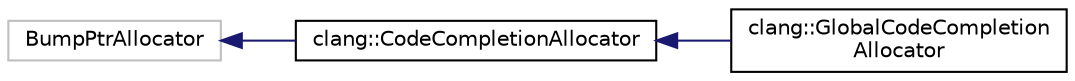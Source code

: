 digraph "Graphical Class Hierarchy"
{
 // LATEX_PDF_SIZE
  bgcolor="transparent";
  edge [fontname="Helvetica",fontsize="10",labelfontname="Helvetica",labelfontsize="10"];
  node [fontname="Helvetica",fontsize="10",shape=record];
  rankdir="LR";
  Node4134 [label="BumpPtrAllocator",height=0.2,width=0.4,color="grey75",tooltip=" "];
  Node4134 -> Node0 [dir="back",color="midnightblue",fontsize="10",style="solid",fontname="Helvetica"];
  Node0 [label="clang::CodeCompletionAllocator",height=0.2,width=0.4,color="black",URL="$classclang_1_1CodeCompletionAllocator.html",tooltip="An allocator used specifically for the purpose of code completion."];
  Node0 -> Node1 [dir="back",color="midnightblue",fontsize="10",style="solid",fontname="Helvetica"];
  Node1 [label="clang::GlobalCodeCompletion\lAllocator",height=0.2,width=0.4,color="black",URL="$classclang_1_1GlobalCodeCompletionAllocator.html",tooltip="Allocator for a cached set of global code completions."];
}

